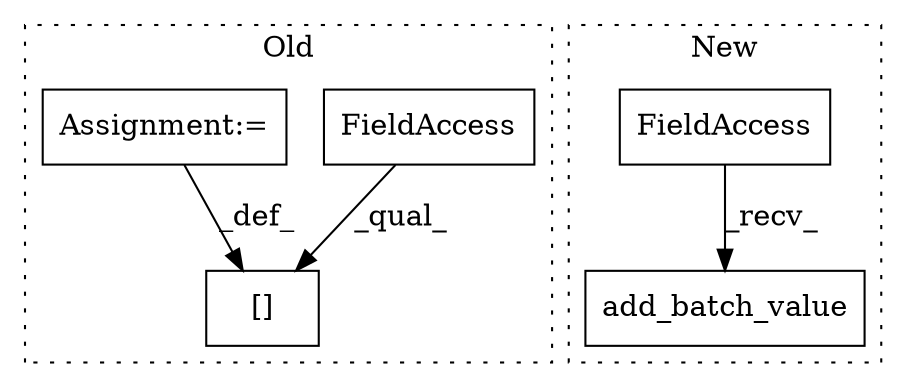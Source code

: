 digraph G {
subgraph cluster0 {
1 [label="[]" a="2" s="3942,3985" l="19,1" shape="box"];
4 [label="FieldAccess" a="22" s="3942" l="18" shape="box"];
5 [label="Assignment:=" a="7" s="3986" l="1" shape="box"];
label = "Old";
style="dotted";
}
subgraph cluster1 {
2 [label="add_batch_value" a="32" s="2927,2973" l="16,1" shape="box"];
3 [label="FieldAccess" a="22" s="2914" l="12" shape="box"];
label = "New";
style="dotted";
}
3 -> 2 [label="_recv_"];
4 -> 1 [label="_qual_"];
5 -> 1 [label="_def_"];
}